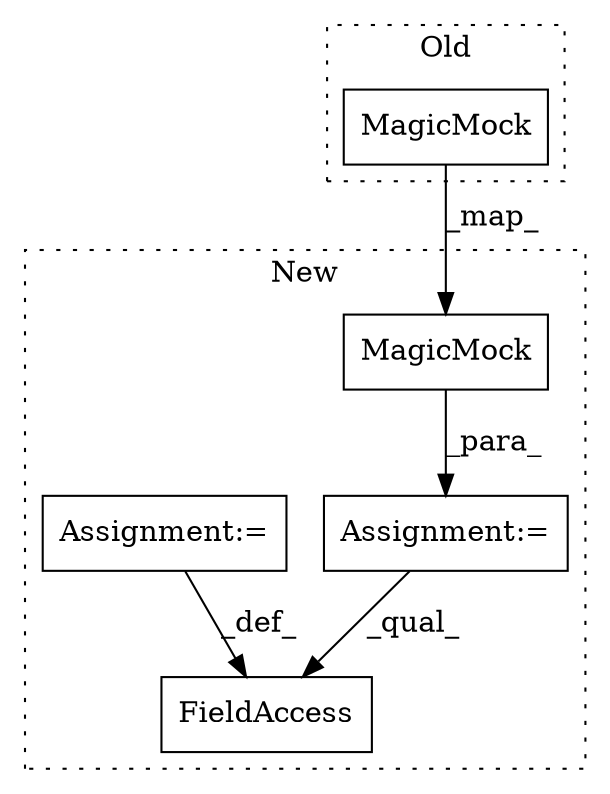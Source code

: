 digraph G {
subgraph cluster0 {
1 [label="MagicMock" a="32" s="19494" l="11" shape="box"];
label = "Old";
style="dotted";
}
subgraph cluster1 {
2 [label="MagicMock" a="32" s="20250" l="11" shape="box"];
3 [label="Assignment:=" a="7" s="20244" l="1" shape="box"];
4 [label="FieldAccess" a="22" s="20322" l="39" shape="box"];
5 [label="Assignment:=" a="7" s="20361" l="6" shape="box"];
label = "New";
style="dotted";
}
1 -> 2 [label="_map_"];
2 -> 3 [label="_para_"];
3 -> 4 [label="_qual_"];
5 -> 4 [label="_def_"];
}